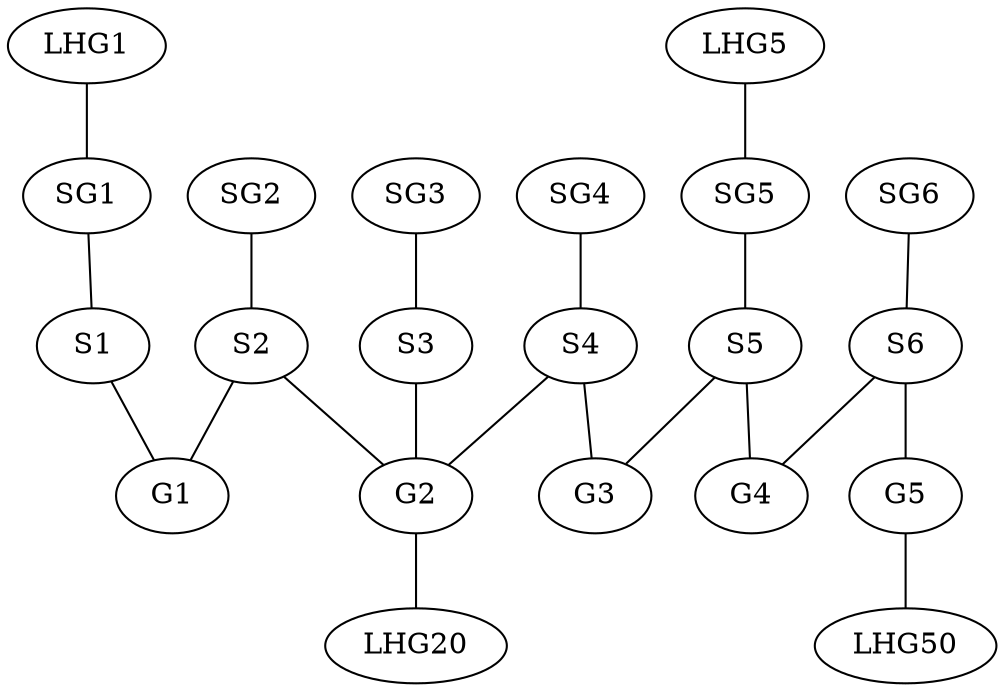 graph G {
  /* Startgroups and it's repos */
  LHG1 -- SG1
  SG1 -- S1
  SG2 -- S2
  SG3 -- S3
  SG4 -- S4
  SG5 -- S5
  LHG5 -- SG5
  SG6 -- S6

  /* Labgroups */
  S1 -- G1
  S2 -- G1

  S2 -- G2
  S3 -- G2
  S4 -- G2

  S4 -- G3
  S5 -- G3

  S5 -- G4
  S6 -- G4

  S6 -- G5
  
  /* The sets A and B */
  /* subgraph cluster_A { */
  /*   S1 */
  /*   S2 */
  /*   S3 */
  /*   S4 */
  /*   S5 */
  /*   label = "                A" */

  /*   subgraph cluster_B { */
  /*     S2 */
  /*     S3 */
  /*     S4 */
  /*     label = "                B" */
  /*   } */
  /* } */

  /* Repos */
  G2 -- LHG20
  G5 -- LHG50

  /* Bonus properties */ 
  /* S3 [shape = doublecircle] */ 
  /* LHG20 [style=dashed] */
}




